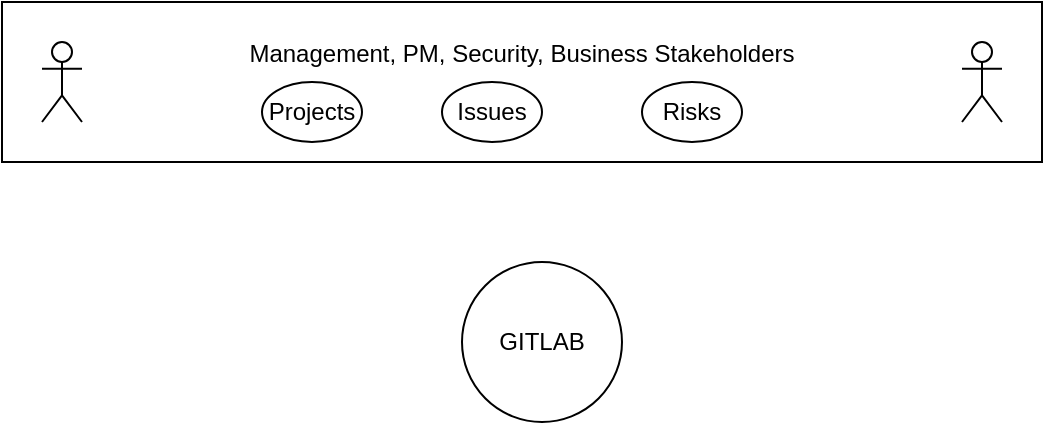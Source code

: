 <mxfile version="14.6.13" type="github">
  <diagram id="jvYYsw6fZvV0kwZjx6TH" name="Page-1">
    <mxGraphModel dx="782" dy="437" grid="1" gridSize="10" guides="1" tooltips="1" connect="1" arrows="1" fold="1" page="1" pageScale="1" pageWidth="827" pageHeight="1169" math="0" shadow="0">
      <root>
        <mxCell id="0" />
        <mxCell id="1" parent="0" />
        <object label="GITLAB" id="z6kZEBDIO18L74ZVLqRq-1">
          <mxCell style="ellipse;whiteSpace=wrap;html=1;aspect=fixed;" vertex="1" parent="1">
            <mxGeometry x="350" y="490" width="80" height="80" as="geometry" />
          </mxCell>
        </object>
        <mxCell id="z6kZEBDIO18L74ZVLqRq-2" value="Management, PM, Security, Business Stakeholders&lt;br&gt;&lt;br&gt;&lt;br&gt;" style="rounded=0;whiteSpace=wrap;html=1;" vertex="1" parent="1">
          <mxGeometry x="120" y="360" width="520" height="80" as="geometry" />
        </mxCell>
        <mxCell id="z6kZEBDIO18L74ZVLqRq-3" value="" style="shape=umlActor;verticalLabelPosition=bottom;verticalAlign=top;html=1;outlineConnect=0;" vertex="1" parent="1">
          <mxGeometry x="140" y="380" width="20" height="40" as="geometry" />
        </mxCell>
        <mxCell id="z6kZEBDIO18L74ZVLqRq-4" value="" style="shape=umlActor;verticalLabelPosition=bottom;verticalAlign=top;html=1;outlineConnect=0;" vertex="1" parent="1">
          <mxGeometry x="600" y="380" width="20" height="40" as="geometry" />
        </mxCell>
        <mxCell id="z6kZEBDIO18L74ZVLqRq-5" value="Projects" style="ellipse;whiteSpace=wrap;html=1;" vertex="1" parent="1">
          <mxGeometry x="250" y="400" width="50" height="30" as="geometry" />
        </mxCell>
        <mxCell id="z6kZEBDIO18L74ZVLqRq-8" value="Issues" style="ellipse;whiteSpace=wrap;html=1;" vertex="1" parent="1">
          <mxGeometry x="340" y="400" width="50" height="30" as="geometry" />
        </mxCell>
        <mxCell id="z6kZEBDIO18L74ZVLqRq-9" value="Risks" style="ellipse;whiteSpace=wrap;html=1;" vertex="1" parent="1">
          <mxGeometry x="440" y="400" width="50" height="30" as="geometry" />
        </mxCell>
      </root>
    </mxGraphModel>
  </diagram>
</mxfile>
